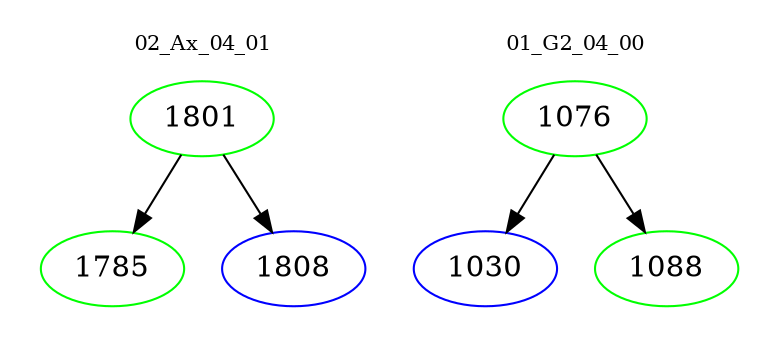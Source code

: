 digraph{
subgraph cluster_0 {
color = white
label = "02_Ax_04_01";
fontsize=10;
T0_1801 [label="1801", color="green"]
T0_1801 -> T0_1785 [color="black"]
T0_1785 [label="1785", color="green"]
T0_1801 -> T0_1808 [color="black"]
T0_1808 [label="1808", color="blue"]
}
subgraph cluster_1 {
color = white
label = "01_G2_04_00";
fontsize=10;
T1_1076 [label="1076", color="green"]
T1_1076 -> T1_1030 [color="black"]
T1_1030 [label="1030", color="blue"]
T1_1076 -> T1_1088 [color="black"]
T1_1088 [label="1088", color="green"]
}
}
